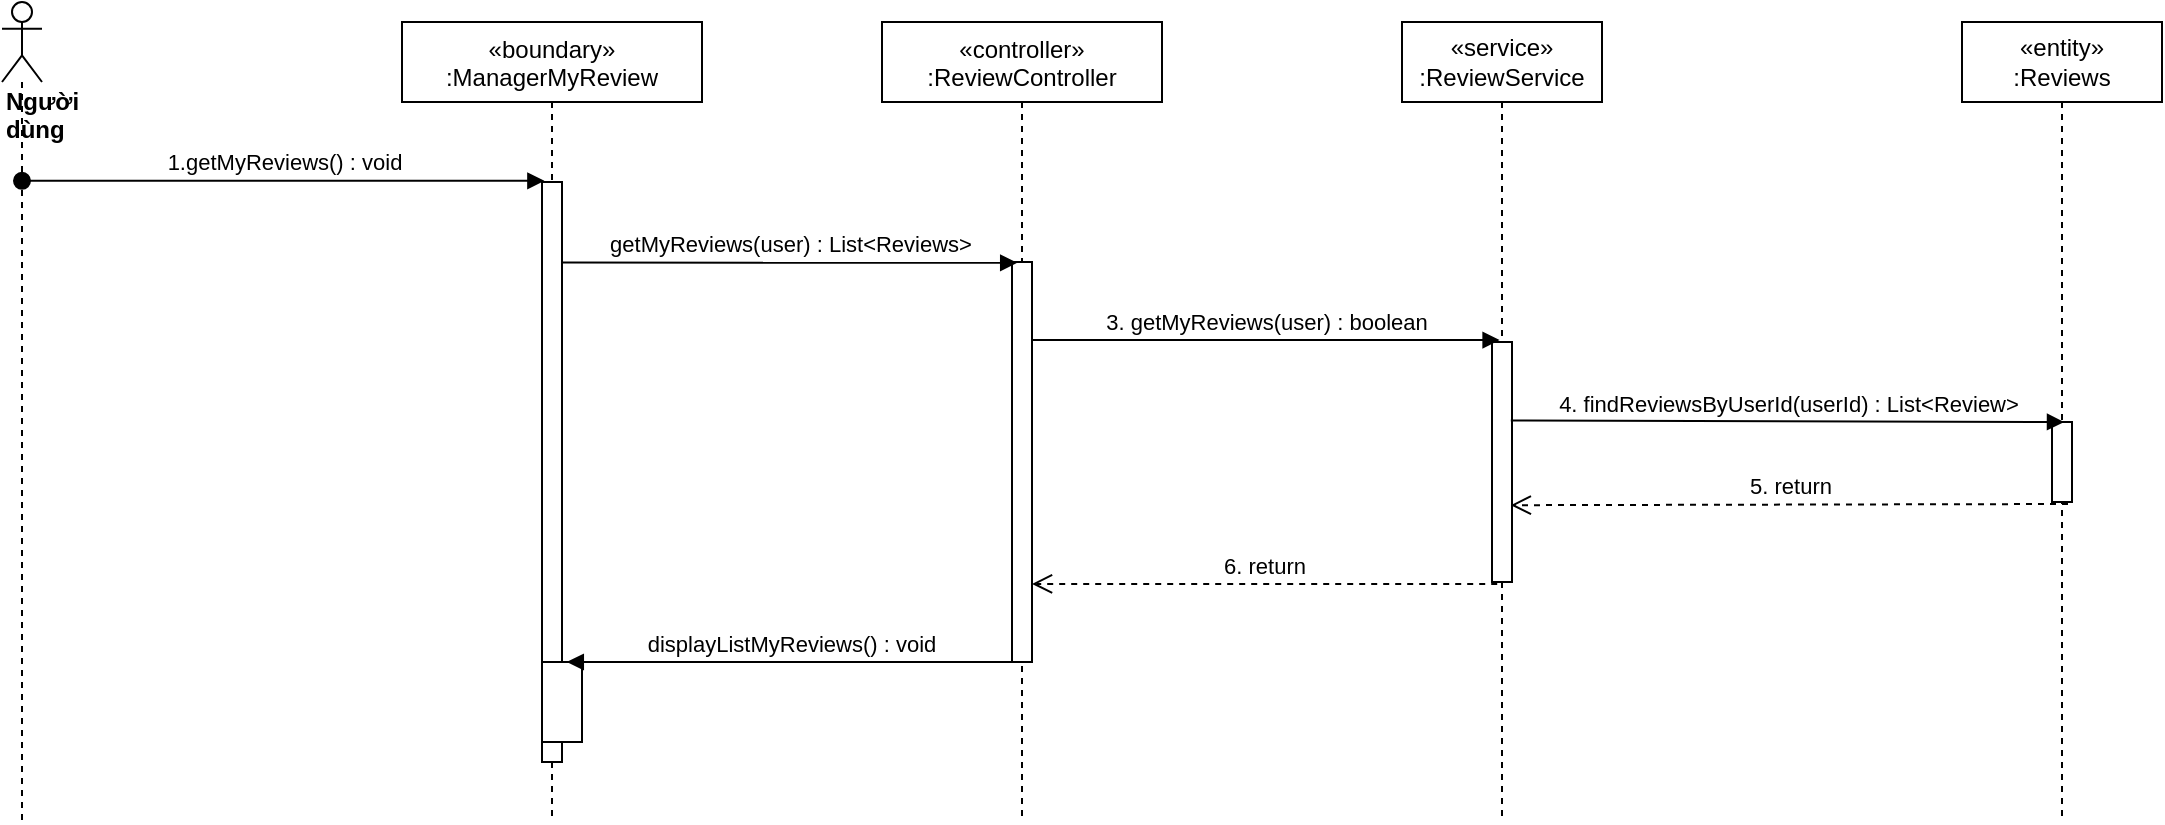 <mxfile version="14.6.11" type="device"><diagram id="kgpKYQtTHZ0yAKxKKP6v" name="Page-1"><mxGraphModel dx="1038" dy="523" grid="1" gridSize="10" guides="1" tooltips="1" connect="1" arrows="1" fold="1" page="1" pageScale="1" pageWidth="850" pageHeight="1100" math="0" shadow="0"><root><mxCell id="0"/><mxCell id="1" parent="0"/><mxCell id="yrAwT9c3LckqeC45SyWD-1" value="«boundary»&#10;:ManagerMyReview" style="shape=umlLifeline;perimeter=lifelinePerimeter;container=1;collapsible=0;recursiveResize=0;rounded=0;shadow=0;strokeWidth=1;" vertex="1" parent="1"><mxGeometry x="250" y="80" width="150" height="400" as="geometry"/></mxCell><mxCell id="yrAwT9c3LckqeC45SyWD-6" value="" style="html=1;points=[];perimeter=orthogonalPerimeter;" vertex="1" parent="yrAwT9c3LckqeC45SyWD-1"><mxGeometry x="70" y="80" width="10" height="290" as="geometry"/></mxCell><mxCell id="yrAwT9c3LckqeC45SyWD-7" value="" style="html=1;points=[];perimeter=orthogonalPerimeter;" vertex="1" parent="yrAwT9c3LckqeC45SyWD-1"><mxGeometry x="70" y="320" width="20" height="40" as="geometry"/></mxCell><mxCell id="yrAwT9c3LckqeC45SyWD-8" value="«controller»&#10;:ReviewController" style="shape=umlLifeline;perimeter=lifelinePerimeter;container=1;collapsible=0;recursiveResize=0;rounded=0;shadow=0;strokeWidth=1;size=40;" vertex="1" parent="1"><mxGeometry x="490" y="80" width="140" height="400" as="geometry"/></mxCell><mxCell id="yrAwT9c3LckqeC45SyWD-9" value="" style="points=[];perimeter=orthogonalPerimeter;rounded=0;shadow=0;strokeWidth=1;" vertex="1" parent="yrAwT9c3LckqeC45SyWD-8"><mxGeometry x="65" y="120" width="10" height="200" as="geometry"/></mxCell><mxCell id="yrAwT9c3LckqeC45SyWD-10" value="&lt;div&gt;&lt;b&gt;Người dùng&lt;/b&gt;&lt;/div&gt;" style="shape=umlLifeline;participant=umlActor;perimeter=lifelinePerimeter;whiteSpace=wrap;html=1;container=1;collapsible=0;recursiveResize=0;verticalAlign=top;spacingTop=36;outlineConnect=0;align=left;" vertex="1" parent="1"><mxGeometry x="50" y="70" width="20" height="410" as="geometry"/></mxCell><mxCell id="yrAwT9c3LckqeC45SyWD-11" value="&lt;span&gt;«service»&lt;br&gt;&lt;/span&gt;:ReviewService" style="shape=umlLifeline;perimeter=lifelinePerimeter;whiteSpace=wrap;html=1;container=1;collapsible=0;recursiveResize=0;outlineConnect=0;" vertex="1" parent="1"><mxGeometry x="750" y="80" width="100" height="400" as="geometry"/></mxCell><mxCell id="yrAwT9c3LckqeC45SyWD-12" value="" style="points=[];perimeter=orthogonalPerimeter;rounded=0;shadow=0;strokeWidth=1;" vertex="1" parent="yrAwT9c3LckqeC45SyWD-11"><mxGeometry x="45" y="160" width="10" height="120" as="geometry"/></mxCell><mxCell id="yrAwT9c3LckqeC45SyWD-13" value="1.getMyReviews() : void" style="html=1;verticalAlign=bottom;startArrow=oval;startFill=1;endArrow=block;startSize=8;entryX=0.12;entryY=-0.002;entryDx=0;entryDy=0;entryPerimeter=0;" edge="1" parent="1" source="yrAwT9c3LckqeC45SyWD-10" target="yrAwT9c3LckqeC45SyWD-6"><mxGeometry width="60" relative="1" as="geometry"><mxPoint x="400" y="230" as="sourcePoint"/><mxPoint x="240" y="170" as="targetPoint"/></mxGeometry></mxCell><mxCell id="yrAwT9c3LckqeC45SyWD-14" value="&lt;span&gt;«entity»&lt;br&gt;&lt;/span&gt;:Reviews" style="shape=umlLifeline;perimeter=lifelinePerimeter;whiteSpace=wrap;html=1;container=1;collapsible=0;recursiveResize=0;outlineConnect=0;" vertex="1" parent="1"><mxGeometry x="1030" y="80" width="100" height="400" as="geometry"/></mxCell><mxCell id="yrAwT9c3LckqeC45SyWD-15" value="" style="points=[];perimeter=orthogonalPerimeter;rounded=0;shadow=0;strokeWidth=1;" vertex="1" parent="yrAwT9c3LckqeC45SyWD-14"><mxGeometry x="45" y="200" width="10" height="40" as="geometry"/></mxCell><mxCell id="yrAwT9c3LckqeC45SyWD-16" value="3. getMyReviews(user) : boolean" style="html=1;verticalAlign=bottom;endArrow=block;entryX=0.38;entryY=-0.008;entryDx=0;entryDy=0;entryPerimeter=0;" edge="1" parent="1" source="yrAwT9c3LckqeC45SyWD-9" target="yrAwT9c3LckqeC45SyWD-12"><mxGeometry width="80" relative="1" as="geometry"><mxPoint x="640" y="468" as="sourcePoint"/><mxPoint x="790" y="394" as="targetPoint"/></mxGeometry></mxCell><mxCell id="yrAwT9c3LckqeC45SyWD-17" value="6. return" style="html=1;verticalAlign=bottom;endArrow=open;dashed=1;endSize=8;exitX=0.26;exitY=1.008;exitDx=0;exitDy=0;exitPerimeter=0;" edge="1" parent="1" source="yrAwT9c3LckqeC45SyWD-12" target="yrAwT9c3LckqeC45SyWD-9"><mxGeometry relative="1" as="geometry"><mxPoint x="780" y="342" as="sourcePoint"/><mxPoint x="620" y="491" as="targetPoint"/></mxGeometry></mxCell><mxCell id="yrAwT9c3LckqeC45SyWD-18" value="4. findReviewsByUserId(userId) : List&amp;lt;Review&amp;gt;" style="html=1;verticalAlign=bottom;endArrow=block;entryX=0.6;entryY=0;entryDx=0;entryDy=0;entryPerimeter=0;exitX=0.94;exitY=0.327;exitDx=0;exitDy=0;exitPerimeter=0;" edge="1" parent="1" target="yrAwT9c3LckqeC45SyWD-15" source="yrAwT9c3LckqeC45SyWD-12"><mxGeometry width="80" relative="1" as="geometry"><mxPoint x="936" y="500" as="sourcePoint"/><mxPoint x="840" y="430" as="targetPoint"/></mxGeometry></mxCell><mxCell id="yrAwT9c3LckqeC45SyWD-19" value="5. return" style="html=1;verticalAlign=bottom;endArrow=open;dashed=1;endSize=8;exitX=0.8;exitY=1.025;exitDx=0;exitDy=0;exitPerimeter=0;entryX=0.94;entryY=0.68;entryDx=0;entryDy=0;entryPerimeter=0;" edge="1" parent="1" source="yrAwT9c3LckqeC45SyWD-15" target="yrAwT9c3LckqeC45SyWD-12"><mxGeometry relative="1" as="geometry"><mxPoint x="840" y="430" as="sourcePoint"/><mxPoint x="830" y="321" as="targetPoint"/></mxGeometry></mxCell><mxCell id="yrAwT9c3LckqeC45SyWD-23" value="getMyReviews(user) : List&amp;lt;Reviews&amp;gt;" style="html=1;verticalAlign=bottom;endArrow=block;entryX=0.26;entryY=0.002;entryDx=0;entryDy=0;entryPerimeter=0;exitX=1;exitY=0.139;exitDx=0;exitDy=0;exitPerimeter=0;" edge="1" parent="1" target="yrAwT9c3LckqeC45SyWD-9" source="yrAwT9c3LckqeC45SyWD-6"><mxGeometry width="80" relative="1" as="geometry"><mxPoint x="330" y="431" as="sourcePoint"/><mxPoint x="610" y="440" as="targetPoint"/></mxGeometry></mxCell><mxCell id="yrAwT9c3LckqeC45SyWD-29" value="displayListMyReviews() : void" style="verticalAlign=bottom;endArrow=block;shadow=0;strokeWidth=1;exitX=0.3;exitY=1;exitDx=0;exitDy=0;exitPerimeter=0;entryX=0.62;entryY=0;entryDx=0;entryDy=0;entryPerimeter=0;" edge="1" parent="1" source="yrAwT9c3LckqeC45SyWD-9" target="yrAwT9c3LckqeC45SyWD-7"><mxGeometry relative="1" as="geometry"><mxPoint x="563.2" y="359.2" as="sourcePoint"/><mxPoint x="341" y="744" as="targetPoint"/></mxGeometry></mxCell></root></mxGraphModel></diagram></mxfile>
